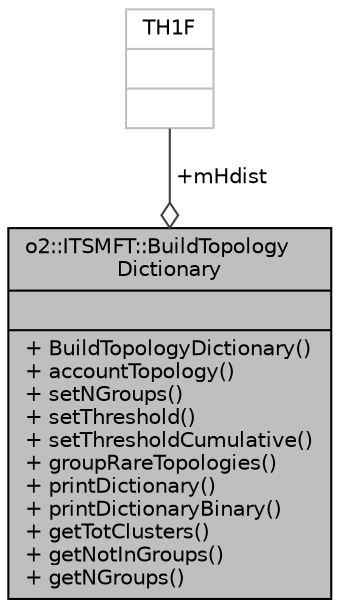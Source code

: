 digraph "o2::ITSMFT::BuildTopologyDictionary"
{
 // INTERACTIVE_SVG=YES
  bgcolor="transparent";
  edge [fontname="Helvetica",fontsize="10",labelfontname="Helvetica",labelfontsize="10"];
  node [fontname="Helvetica",fontsize="10",shape=record];
  Node1 [label="{o2::ITSMFT::BuildTopology\lDictionary\n||+ BuildTopologyDictionary()\l+ accountTopology()\l+ setNGroups()\l+ setThreshold()\l+ setThresholdCumulative()\l+ groupRareTopologies()\l+ printDictionary()\l+ printDictionaryBinary()\l+ getTotClusters()\l+ getNotInGroups()\l+ getNGroups()\l}",height=0.2,width=0.4,color="black", fillcolor="grey75", style="filled" fontcolor="black"];
  Node2 -> Node1 [color="grey25",fontsize="10",style="solid",label=" +mHdist" ,arrowhead="odiamond",fontname="Helvetica"];
  Node2 [label="{TH1F\n||}",height=0.2,width=0.4,color="grey75"];
}
